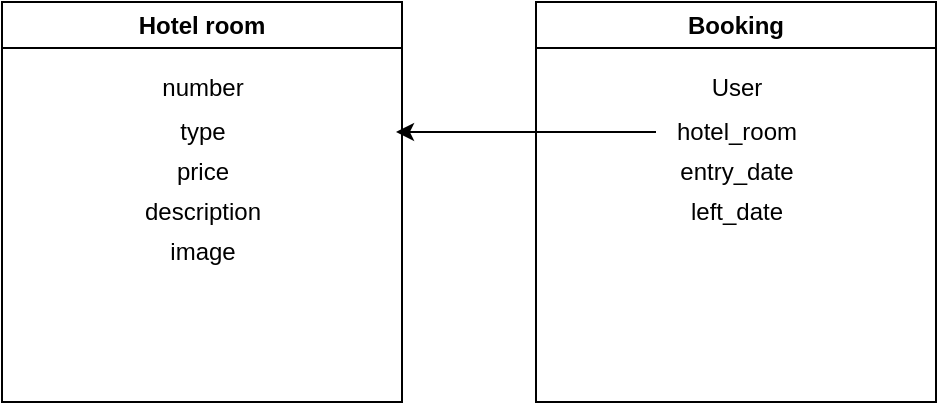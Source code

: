<mxfile version="24.6.4" type="github">
  <diagram name="Страница — 1" id="GqALR1c42U8bi1WoV4P9">
    <mxGraphModel dx="623" dy="372" grid="1" gridSize="10" guides="1" tooltips="1" connect="1" arrows="1" fold="1" page="1" pageScale="1" pageWidth="827" pageHeight="1169" math="0" shadow="0">
      <root>
        <mxCell id="0" />
        <mxCell id="1" parent="0" />
        <mxCell id="9qT-mEn7MPkP8aWX0aq4-1" value="Hotel room" style="swimlane;whiteSpace=wrap;html=1;" vertex="1" parent="1">
          <mxGeometry x="313" y="150" width="200" height="200" as="geometry" />
        </mxCell>
        <mxCell id="9qT-mEn7MPkP8aWX0aq4-3" value="type" style="text;html=1;align=center;verticalAlign=middle;resizable=0;points=[];autosize=1;strokeColor=none;fillColor=none;" vertex="1" parent="9qT-mEn7MPkP8aWX0aq4-1">
          <mxGeometry x="75" y="50" width="50" height="30" as="geometry" />
        </mxCell>
        <mxCell id="9qT-mEn7MPkP8aWX0aq4-4" value="price" style="text;html=1;align=center;verticalAlign=middle;resizable=0;points=[];autosize=1;strokeColor=none;fillColor=none;" vertex="1" parent="9qT-mEn7MPkP8aWX0aq4-1">
          <mxGeometry x="75" y="70" width="50" height="30" as="geometry" />
        </mxCell>
        <mxCell id="9qT-mEn7MPkP8aWX0aq4-5" value="description" style="text;html=1;align=center;verticalAlign=middle;resizable=0;points=[];autosize=1;strokeColor=none;fillColor=none;" vertex="1" parent="9qT-mEn7MPkP8aWX0aq4-1">
          <mxGeometry x="60" y="90" width="80" height="30" as="geometry" />
        </mxCell>
        <mxCell id="9qT-mEn7MPkP8aWX0aq4-2" value="number" style="text;html=1;align=center;verticalAlign=middle;resizable=0;points=[];autosize=1;strokeColor=none;fillColor=none;" vertex="1" parent="9qT-mEn7MPkP8aWX0aq4-1">
          <mxGeometry x="70" y="28" width="60" height="30" as="geometry" />
        </mxCell>
        <mxCell id="9qT-mEn7MPkP8aWX0aq4-6" value="image" style="text;html=1;align=center;verticalAlign=middle;resizable=0;points=[];autosize=1;strokeColor=none;fillColor=none;" vertex="1" parent="9qT-mEn7MPkP8aWX0aq4-1">
          <mxGeometry x="70" y="110" width="60" height="30" as="geometry" />
        </mxCell>
        <mxCell id="9qT-mEn7MPkP8aWX0aq4-7" value="Booking" style="swimlane;whiteSpace=wrap;html=1;" vertex="1" parent="1">
          <mxGeometry x="580" y="150" width="200" height="200" as="geometry" />
        </mxCell>
        <mxCell id="9qT-mEn7MPkP8aWX0aq4-13" style="edgeStyle=orthogonalEdgeStyle;rounded=0;orthogonalLoop=1;jettySize=auto;html=1;" edge="1" parent="9qT-mEn7MPkP8aWX0aq4-7" source="9qT-mEn7MPkP8aWX0aq4-8">
          <mxGeometry relative="1" as="geometry">
            <mxPoint x="-70" y="65" as="targetPoint" />
          </mxGeometry>
        </mxCell>
        <mxCell id="9qT-mEn7MPkP8aWX0aq4-8" value="hotel_room" style="text;html=1;align=center;verticalAlign=middle;resizable=0;points=[];autosize=1;strokeColor=none;fillColor=none;" vertex="1" parent="9qT-mEn7MPkP8aWX0aq4-7">
          <mxGeometry x="60" y="50" width="80" height="30" as="geometry" />
        </mxCell>
        <mxCell id="9qT-mEn7MPkP8aWX0aq4-9" value="entry_date" style="text;html=1;align=center;verticalAlign=middle;resizable=0;points=[];autosize=1;strokeColor=none;fillColor=none;" vertex="1" parent="9qT-mEn7MPkP8aWX0aq4-7">
          <mxGeometry x="60" y="70" width="80" height="30" as="geometry" />
        </mxCell>
        <mxCell id="9qT-mEn7MPkP8aWX0aq4-10" value="left_date" style="text;html=1;align=center;verticalAlign=middle;resizable=0;points=[];autosize=1;strokeColor=none;fillColor=none;" vertex="1" parent="9qT-mEn7MPkP8aWX0aq4-7">
          <mxGeometry x="65" y="90" width="70" height="30" as="geometry" />
        </mxCell>
        <mxCell id="9qT-mEn7MPkP8aWX0aq4-11" value="User" style="text;html=1;align=center;verticalAlign=middle;resizable=0;points=[];autosize=1;strokeColor=none;fillColor=none;" vertex="1" parent="9qT-mEn7MPkP8aWX0aq4-7">
          <mxGeometry x="75" y="28" width="50" height="30" as="geometry" />
        </mxCell>
      </root>
    </mxGraphModel>
  </diagram>
</mxfile>
